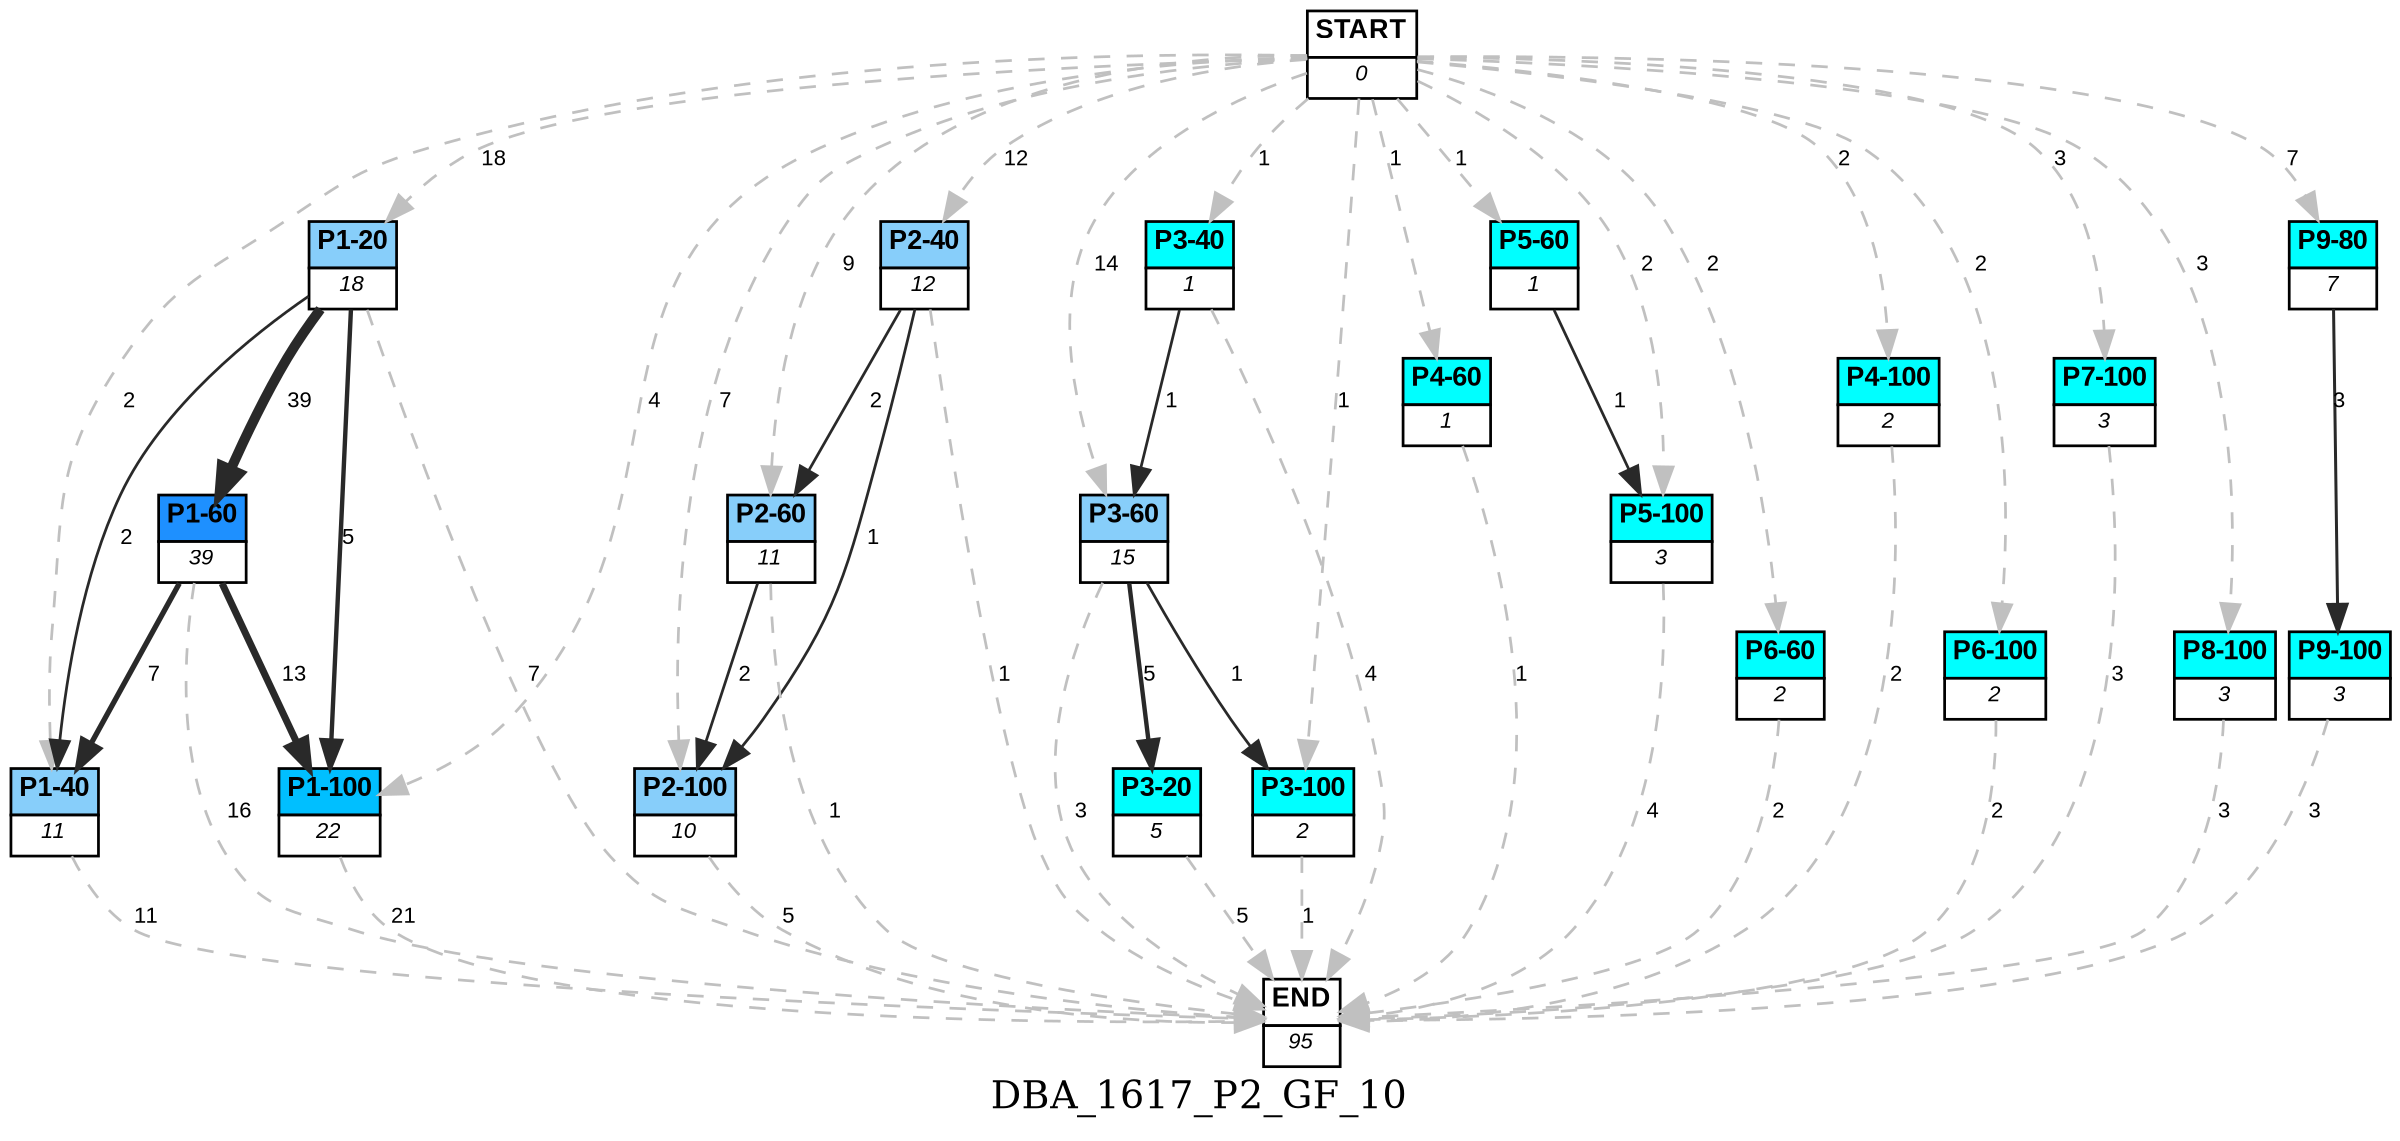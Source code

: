 digraph DBA_1617_P2_GF_10 {
	label=DBA_1617_P2_GF_10;
	dpi = 150
	size="16,11!";
	margin = 0;
"START" [shape=plain, label=<<table border="0" cellborder="1" cellspacing="0"><tr><td bgcolor="white"><FONT face="Arial" POINT-SIZE="10"><b>START</b></FONT></td></tr><tr><td bgcolor="white"><FONT face="Arial" POINT-SIZE="8"><i>0</i></FONT></td></tr></table>>]

"P1-20" [shape=plain, label=<<table border="0" cellborder="1" cellspacing="0"><tr><td bgcolor="lightskyblue"><FONT face="Arial" POINT-SIZE="10"><b>P1-20</b></FONT></td></tr><tr><td bgcolor="white"><FONT face="Arial" POINT-SIZE="8"><i>18</i></FONT></td></tr></table>>]

"P1-60" [shape=plain, label=<<table border="0" cellborder="1" cellspacing="0"><tr><td bgcolor="dodgerblue"><FONT face="Arial" POINT-SIZE="10"><b>P1-60</b></FONT></td></tr><tr><td bgcolor="white"><FONT face="Arial" POINT-SIZE="8"><i>39</i></FONT></td></tr></table>>]

"P2-40" [shape=plain, label=<<table border="0" cellborder="1" cellspacing="0"><tr><td bgcolor="lightskyblue"><FONT face="Arial" POINT-SIZE="10"><b>P2-40</b></FONT></td></tr><tr><td bgcolor="white"><FONT face="Arial" POINT-SIZE="8"><i>12</i></FONT></td></tr></table>>]

"P1-40" [shape=plain, label=<<table border="0" cellborder="1" cellspacing="0"><tr><td bgcolor="lightskyblue"><FONT face="Arial" POINT-SIZE="10"><b>P1-40</b></FONT></td></tr><tr><td bgcolor="white"><FONT face="Arial" POINT-SIZE="8"><i>11</i></FONT></td></tr></table>>]

"P1-100" [shape=plain, label=<<table border="0" cellborder="1" cellspacing="0"><tr><td bgcolor="deepskyblue"><FONT face="Arial" POINT-SIZE="10"><b>P1-100</b></FONT></td></tr><tr><td bgcolor="white"><FONT face="Arial" POINT-SIZE="8"><i>22</i></FONT></td></tr></table>>]

"P2-60" [shape=plain, label=<<table border="0" cellborder="1" cellspacing="0"><tr><td bgcolor="lightskyblue"><FONT face="Arial" POINT-SIZE="10"><b>P2-60</b></FONT></td></tr><tr><td bgcolor="white"><FONT face="Arial" POINT-SIZE="8"><i>11</i></FONT></td></tr></table>>]

"P2-100" [shape=plain, label=<<table border="0" cellborder="1" cellspacing="0"><tr><td bgcolor="lightskyblue"><FONT face="Arial" POINT-SIZE="10"><b>P2-100</b></FONT></td></tr><tr><td bgcolor="white"><FONT face="Arial" POINT-SIZE="8"><i>10</i></FONT></td></tr></table>>]

"P3-60" [shape=plain, label=<<table border="0" cellborder="1" cellspacing="0"><tr><td bgcolor="lightskyblue"><FONT face="Arial" POINT-SIZE="10"><b>P3-60</b></FONT></td></tr><tr><td bgcolor="white"><FONT face="Arial" POINT-SIZE="8"><i>15</i></FONT></td></tr></table>>]

"P3-40" [shape=plain, label=<<table border="0" cellborder="1" cellspacing="0"><tr><td bgcolor="aqua"><FONT face="Arial" POINT-SIZE="10"><b>P3-40</b></FONT></td></tr><tr><td bgcolor="white"><FONT face="Arial" POINT-SIZE="8"><i>1</i></FONT></td></tr></table>>]

"P4-60" [shape=plain, label=<<table border="0" cellborder="1" cellspacing="0"><tr><td bgcolor="aqua"><FONT face="Arial" POINT-SIZE="10"><b>P4-60</b></FONT></td></tr><tr><td bgcolor="white"><FONT face="Arial" POINT-SIZE="8"><i>1</i></FONT></td></tr></table>>]

"P5-60" [shape=plain, label=<<table border="0" cellborder="1" cellspacing="0"><tr><td bgcolor="aqua"><FONT face="Arial" POINT-SIZE="10"><b>P5-60</b></FONT></td></tr><tr><td bgcolor="white"><FONT face="Arial" POINT-SIZE="8"><i>1</i></FONT></td></tr></table>>]

"P5-100" [shape=plain, label=<<table border="0" cellborder="1" cellspacing="0"><tr><td bgcolor="aqua"><FONT face="Arial" POINT-SIZE="10"><b>P5-100</b></FONT></td></tr><tr><td bgcolor="white"><FONT face="Arial" POINT-SIZE="8"><i>3</i></FONT></td></tr></table>>]

"P6-60" [shape=plain, label=<<table border="0" cellborder="1" cellspacing="0"><tr><td bgcolor="aqua"><FONT face="Arial" POINT-SIZE="10"><b>P6-60</b></FONT></td></tr><tr><td bgcolor="white"><FONT face="Arial" POINT-SIZE="8"><i>2</i></FONT></td></tr></table>>]

"P3-20" [shape=plain, label=<<table border="0" cellborder="1" cellspacing="0"><tr><td bgcolor="aqua"><FONT face="Arial" POINT-SIZE="10"><b>P3-20</b></FONT></td></tr><tr><td bgcolor="white"><FONT face="Arial" POINT-SIZE="8"><i>5</i></FONT></td></tr></table>>]

"P3-100" [shape=plain, label=<<table border="0" cellborder="1" cellspacing="0"><tr><td bgcolor="aqua"><FONT face="Arial" POINT-SIZE="10"><b>P3-100</b></FONT></td></tr><tr><td bgcolor="white"><FONT face="Arial" POINT-SIZE="8"><i>2</i></FONT></td></tr></table>>]

"P4-100" [shape=plain, label=<<table border="0" cellborder="1" cellspacing="0"><tr><td bgcolor="aqua"><FONT face="Arial" POINT-SIZE="10"><b>P4-100</b></FONT></td></tr><tr><td bgcolor="white"><FONT face="Arial" POINT-SIZE="8"><i>2</i></FONT></td></tr></table>>]

"P6-100" [shape=plain, label=<<table border="0" cellborder="1" cellspacing="0"><tr><td bgcolor="aqua"><FONT face="Arial" POINT-SIZE="10"><b>P6-100</b></FONT></td></tr><tr><td bgcolor="white"><FONT face="Arial" POINT-SIZE="8"><i>2</i></FONT></td></tr></table>>]

"P7-100" [shape=plain, label=<<table border="0" cellborder="1" cellspacing="0"><tr><td bgcolor="aqua"><FONT face="Arial" POINT-SIZE="10"><b>P7-100</b></FONT></td></tr><tr><td bgcolor="white"><FONT face="Arial" POINT-SIZE="8"><i>3</i></FONT></td></tr></table>>]

"P8-100" [shape=plain, label=<<table border="0" cellborder="1" cellspacing="0"><tr><td bgcolor="aqua"><FONT face="Arial" POINT-SIZE="10"><b>P8-100</b></FONT></td></tr><tr><td bgcolor="white"><FONT face="Arial" POINT-SIZE="8"><i>3</i></FONT></td></tr></table>>]

"P9-80" [shape=plain, label=<<table border="0" cellborder="1" cellspacing="0"><tr><td bgcolor="aqua"><FONT face="Arial" POINT-SIZE="10"><b>P9-80</b></FONT></td></tr><tr><td bgcolor="white"><FONT face="Arial" POINT-SIZE="8"><i>7</i></FONT></td></tr></table>>]

"P9-100" [shape=plain, label=<<table border="0" cellborder="1" cellspacing="0"><tr><td bgcolor="aqua"><FONT face="Arial" POINT-SIZE="10"><b>P9-100</b></FONT></td></tr><tr><td bgcolor="white"><FONT face="Arial" POINT-SIZE="8"><i>3</i></FONT></td></tr></table>>]

"END" [shape=plain, label=<<table border="0" cellborder="1" cellspacing="0"><tr><td bgcolor="white"><FONT face="Arial" POINT-SIZE="10"><b>END</b></FONT></td></tr><tr><td bgcolor="white"><FONT face="Arial" POINT-SIZE="8"><i>95</i></FONT></td></tr></table>>]

"START" -> "P1-20" [ style = dashed color=grey label ="18" labelfloat=false fontname="Arial" fontsize=8]

"START" -> "P2-40" [ style = dashed color=grey label ="12" labelfloat=false fontname="Arial" fontsize=8]

"START" -> "P1-40" [ style = dashed color=grey label ="2" labelfloat=false fontname="Arial" fontsize=8]

"START" -> "P1-100" [ style = dashed color=grey label ="4" labelfloat=false fontname="Arial" fontsize=8]

"START" -> "P2-60" [ style = dashed color=grey label ="9" labelfloat=false fontname="Arial" fontsize=8]

"START" -> "P2-100" [ style = dashed color=grey label ="7" labelfloat=false fontname="Arial" fontsize=8]

"START" -> "P3-60" [ style = dashed color=grey label ="14" labelfloat=false fontname="Arial" fontsize=8]

"START" -> "P3-40" [ style = dashed color=grey label ="1" labelfloat=false fontname="Arial" fontsize=8]

"START" -> "P4-60" [ style = dashed color=grey label ="1" labelfloat=false fontname="Arial" fontsize=8]

"START" -> "P5-60" [ style = dashed color=grey label ="1" labelfloat=false fontname="Arial" fontsize=8]

"START" -> "P5-100" [ style = dashed color=grey label ="2" labelfloat=false fontname="Arial" fontsize=8]

"START" -> "P6-60" [ style = dashed color=grey label ="2" labelfloat=false fontname="Arial" fontsize=8]

"START" -> "P3-100" [ style = dashed color=grey label ="1" labelfloat=false fontname="Arial" fontsize=8]

"START" -> "P4-100" [ style = dashed color=grey label ="2" labelfloat=false fontname="Arial" fontsize=8]

"START" -> "P6-100" [ style = dashed color=grey label ="2" labelfloat=false fontname="Arial" fontsize=8]

"START" -> "P7-100" [ style = dashed color=grey label ="3" labelfloat=false fontname="Arial" fontsize=8]

"START" -> "P8-100" [ style = dashed color=grey label ="3" labelfloat=false fontname="Arial" fontsize=8]

"START" -> "P9-80" [ style = dashed color=grey label ="7" labelfloat=false fontname="Arial" fontsize=8]

"P1-20" -> "P1-60" [ color=grey16 penwidth = "3.66356164612965"label ="39" labelfloat=false fontname="Arial" fontsize=8]

"P1-20" -> "P1-40" [ color=grey16 penwidth = "1"label ="2" labelfloat=false fontname="Arial" fontsize=8]

"P1-20" -> "P1-100" [ color=grey16 penwidth = "1.6094379124341"label ="5" labelfloat=false fontname="Arial" fontsize=8]

"P1-20" -> "END" [ style = dashed color=grey label ="7" labelfloat=false fontname="Arial" fontsize=8]

"P1-60" -> "P1-40" [ color=grey16 penwidth = "1.94591014905531"label ="7" labelfloat=false fontname="Arial" fontsize=8]

"P1-60" -> "P1-100" [ color=grey16 penwidth = "2.56494935746154"label ="13" labelfloat=false fontname="Arial" fontsize=8]

"P1-60" -> "END" [ style = dashed color=grey label ="16" labelfloat=false fontname="Arial" fontsize=8]

"P2-40" -> "P2-60" [ color=grey16 penwidth = "1"label ="2" labelfloat=false fontname="Arial" fontsize=8]

"P2-40" -> "P2-100" [ color=grey16 penwidth = "1"label ="1" labelfloat=false fontname="Arial" fontsize=8]

"P2-40" -> "END" [ style = dashed color=grey label ="1" labelfloat=false fontname="Arial" fontsize=8]

"P1-40" -> "END" [ style = dashed color=grey label ="11" labelfloat=false fontname="Arial" fontsize=8]

"P1-100" -> "END" [ style = dashed color=grey label ="21" labelfloat=false fontname="Arial" fontsize=8]

"P2-60" -> "P2-100" [ color=grey16 penwidth = "1"label ="2" labelfloat=false fontname="Arial" fontsize=8]

"P2-60" -> "END" [ style = dashed color=grey label ="1" labelfloat=false fontname="Arial" fontsize=8]

"P2-100" -> "END" [ style = dashed color=grey label ="5" labelfloat=false fontname="Arial" fontsize=8]

"P3-60" -> "P3-20" [ color=grey16 penwidth = "1.6094379124341"label ="5" labelfloat=false fontname="Arial" fontsize=8]

"P3-60" -> "P3-100" [ color=grey16 penwidth = "1"label ="1" labelfloat=false fontname="Arial" fontsize=8]

"P3-60" -> "END" [ style = dashed color=grey label ="3" labelfloat=false fontname="Arial" fontsize=8]

"P3-40" -> "P3-60" [ color=grey16 penwidth = "1"label ="1" labelfloat=false fontname="Arial" fontsize=8]

"P3-40" -> "END" [ style = dashed color=grey label ="4" labelfloat=false fontname="Arial" fontsize=8]

"P4-60" -> "END" [ style = dashed color=grey label ="1" labelfloat=false fontname="Arial" fontsize=8]

"P5-60" -> "P5-100" [ color=grey16 penwidth = "1"label ="1" labelfloat=false fontname="Arial" fontsize=8]

"P5-100" -> "END" [ style = dashed color=grey label ="4" labelfloat=false fontname="Arial" fontsize=8]

"P6-60" -> "END" [ style = dashed color=grey label ="2" labelfloat=false fontname="Arial" fontsize=8]

"P3-20" -> "END" [ style = dashed color=grey label ="5" labelfloat=false fontname="Arial" fontsize=8]

"P3-100" -> "END" [ style = dashed color=grey label ="1" labelfloat=false fontname="Arial" fontsize=8]

"P4-100" -> "END" [ style = dashed color=grey label ="2" labelfloat=false fontname="Arial" fontsize=8]

"P6-100" -> "END" [ style = dashed color=grey label ="2" labelfloat=false fontname="Arial" fontsize=8]

"P7-100" -> "END" [ style = dashed color=grey label ="3" labelfloat=false fontname="Arial" fontsize=8]

"P8-100" -> "END" [ style = dashed color=grey label ="3" labelfloat=false fontname="Arial" fontsize=8]

"P9-80" -> "P9-100" [ color=grey16 penwidth = "1.09861228866811"label ="3" labelfloat=false fontname="Arial" fontsize=8]

"P9-100" -> "END" [ style = dashed color=grey label ="3" labelfloat=false fontname="Arial" fontsize=8]

}

